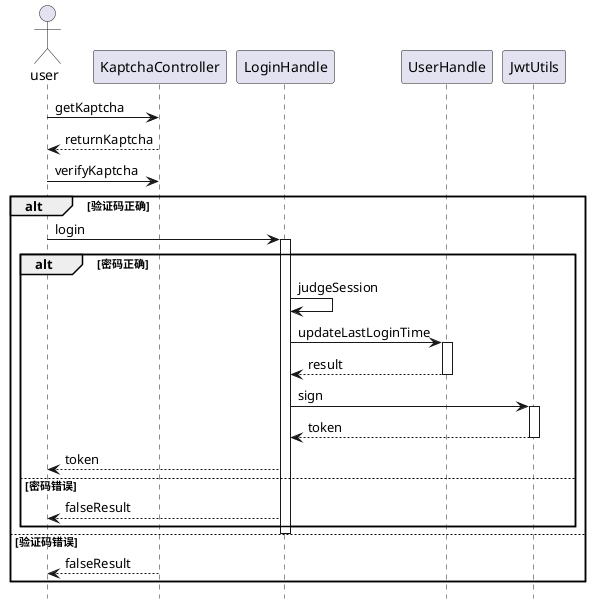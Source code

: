 @startuml
hide footbox
actor       user       as Admin

Admin -> KaptchaController:getKaptcha

KaptchaController --> Admin :returnKaptcha
Admin -> KaptchaController:verifyKaptcha
alt 验证码正确
    Admin -> LoginHandle:login
    activate LoginHandle
    alt 密码正确
        LoginHandle -> LoginHandle:judgeSession
        LoginHandle -> UserHandle:updateLastLoginTime
        activate UserHandle
        UserHandle --> LoginHandle :result
        deactivate UserHandle

        LoginHandle -> JwtUtils:sign
        activate JwtUtils
        JwtUtils --> LoginHandle:token
        deactivate JwtUtils
        LoginHandle --> Admin:token
    else 密码错误
        LoginHandle --> Admin :falseResult
    end
    deactivate LoginHandle
else 验证码错误
    KaptchaController --> Admin :falseResult
end
@enduml
